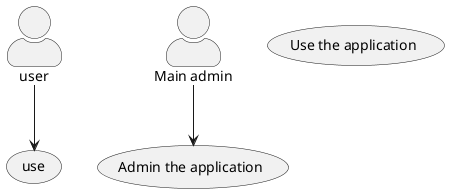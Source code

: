 @startuml
skinparam actorstyle awesome
:user: --> (use)
"Main admin" as Admin 
"Use the application" as (Use) 
Admin --> (Admin the application)
@enduml
